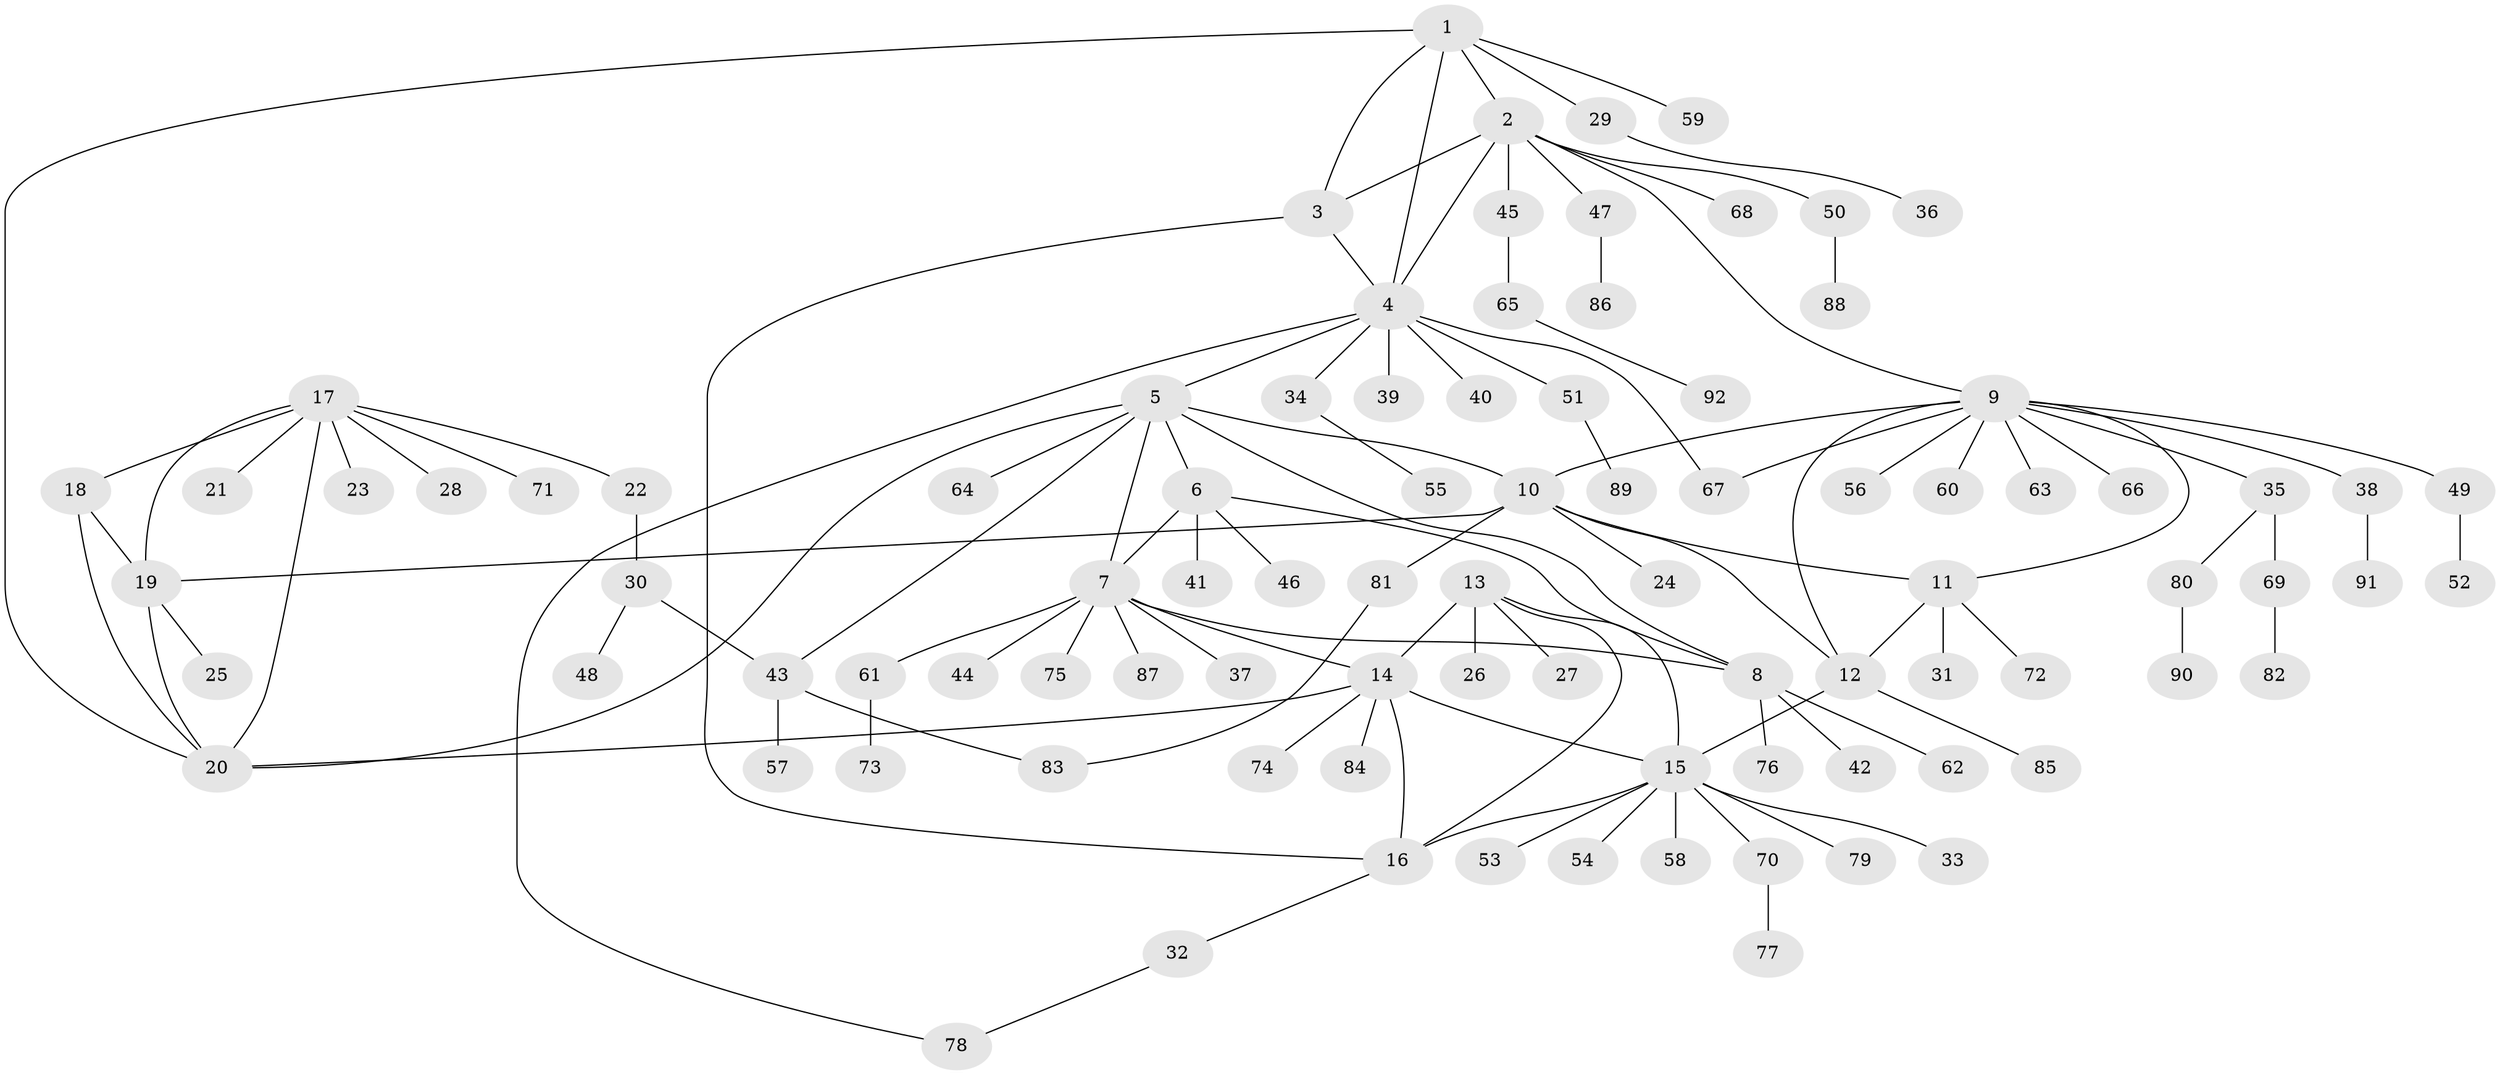 // coarse degree distribution, {7: 0.07142857142857142, 1: 0.6071428571428571, 6: 0.07142857142857142, 4: 0.03571428571428571, 8: 0.03571428571428571, 5: 0.10714285714285714, 3: 0.07142857142857142}
// Generated by graph-tools (version 1.1) at 2025/37/03/04/25 23:37:33]
// undirected, 92 vertices, 116 edges
graph export_dot {
  node [color=gray90,style=filled];
  1;
  2;
  3;
  4;
  5;
  6;
  7;
  8;
  9;
  10;
  11;
  12;
  13;
  14;
  15;
  16;
  17;
  18;
  19;
  20;
  21;
  22;
  23;
  24;
  25;
  26;
  27;
  28;
  29;
  30;
  31;
  32;
  33;
  34;
  35;
  36;
  37;
  38;
  39;
  40;
  41;
  42;
  43;
  44;
  45;
  46;
  47;
  48;
  49;
  50;
  51;
  52;
  53;
  54;
  55;
  56;
  57;
  58;
  59;
  60;
  61;
  62;
  63;
  64;
  65;
  66;
  67;
  68;
  69;
  70;
  71;
  72;
  73;
  74;
  75;
  76;
  77;
  78;
  79;
  80;
  81;
  82;
  83;
  84;
  85;
  86;
  87;
  88;
  89;
  90;
  91;
  92;
  1 -- 2;
  1 -- 3;
  1 -- 4;
  1 -- 20;
  1 -- 29;
  1 -- 59;
  2 -- 3;
  2 -- 4;
  2 -- 9;
  2 -- 45;
  2 -- 47;
  2 -- 50;
  2 -- 68;
  3 -- 4;
  3 -- 16;
  4 -- 5;
  4 -- 34;
  4 -- 39;
  4 -- 40;
  4 -- 51;
  4 -- 67;
  4 -- 78;
  5 -- 6;
  5 -- 7;
  5 -- 8;
  5 -- 10;
  5 -- 20;
  5 -- 43;
  5 -- 64;
  6 -- 7;
  6 -- 8;
  6 -- 41;
  6 -- 46;
  7 -- 8;
  7 -- 14;
  7 -- 37;
  7 -- 44;
  7 -- 61;
  7 -- 75;
  7 -- 87;
  8 -- 42;
  8 -- 62;
  8 -- 76;
  9 -- 10;
  9 -- 11;
  9 -- 12;
  9 -- 35;
  9 -- 38;
  9 -- 49;
  9 -- 56;
  9 -- 60;
  9 -- 63;
  9 -- 66;
  9 -- 67;
  10 -- 11;
  10 -- 12;
  10 -- 19;
  10 -- 24;
  10 -- 81;
  11 -- 12;
  11 -- 31;
  11 -- 72;
  12 -- 15;
  12 -- 85;
  13 -- 14;
  13 -- 15;
  13 -- 16;
  13 -- 26;
  13 -- 27;
  14 -- 15;
  14 -- 16;
  14 -- 20;
  14 -- 74;
  14 -- 84;
  15 -- 16;
  15 -- 33;
  15 -- 53;
  15 -- 54;
  15 -- 58;
  15 -- 70;
  15 -- 79;
  16 -- 32;
  17 -- 18;
  17 -- 19;
  17 -- 20;
  17 -- 21;
  17 -- 22;
  17 -- 23;
  17 -- 28;
  17 -- 71;
  18 -- 19;
  18 -- 20;
  19 -- 20;
  19 -- 25;
  22 -- 30;
  29 -- 36;
  30 -- 43;
  30 -- 48;
  32 -- 78;
  34 -- 55;
  35 -- 69;
  35 -- 80;
  38 -- 91;
  43 -- 57;
  43 -- 83;
  45 -- 65;
  47 -- 86;
  49 -- 52;
  50 -- 88;
  51 -- 89;
  61 -- 73;
  65 -- 92;
  69 -- 82;
  70 -- 77;
  80 -- 90;
  81 -- 83;
}
